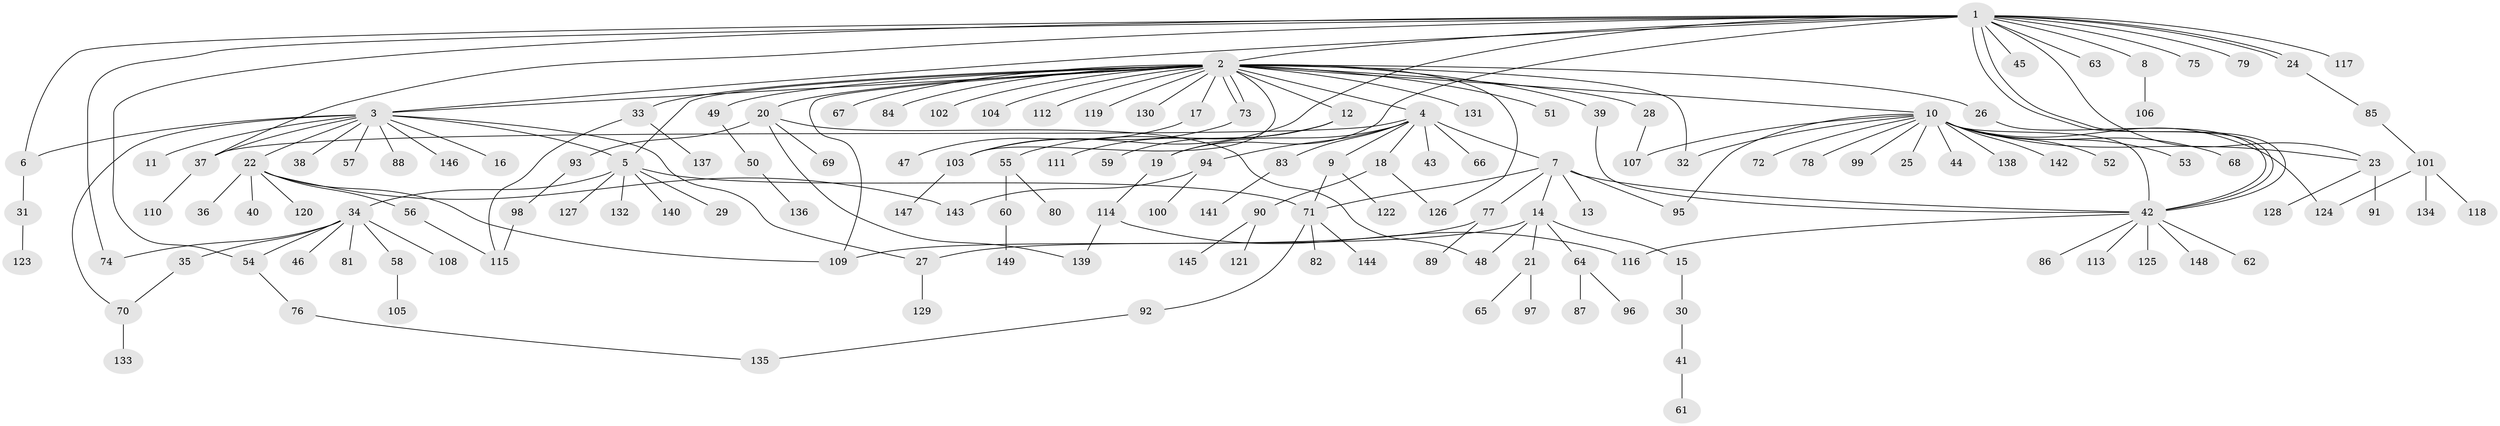 // Generated by graph-tools (version 1.1) at 2025/11/02/27/25 16:11:15]
// undirected, 149 vertices, 184 edges
graph export_dot {
graph [start="1"]
  node [color=gray90,style=filled];
  1;
  2;
  3;
  4;
  5;
  6;
  7;
  8;
  9;
  10;
  11;
  12;
  13;
  14;
  15;
  16;
  17;
  18;
  19;
  20;
  21;
  22;
  23;
  24;
  25;
  26;
  27;
  28;
  29;
  30;
  31;
  32;
  33;
  34;
  35;
  36;
  37;
  38;
  39;
  40;
  41;
  42;
  43;
  44;
  45;
  46;
  47;
  48;
  49;
  50;
  51;
  52;
  53;
  54;
  55;
  56;
  57;
  58;
  59;
  60;
  61;
  62;
  63;
  64;
  65;
  66;
  67;
  68;
  69;
  70;
  71;
  72;
  73;
  74;
  75;
  76;
  77;
  78;
  79;
  80;
  81;
  82;
  83;
  84;
  85;
  86;
  87;
  88;
  89;
  90;
  91;
  92;
  93;
  94;
  95;
  96;
  97;
  98;
  99;
  100;
  101;
  102;
  103;
  104;
  105;
  106;
  107;
  108;
  109;
  110;
  111;
  112;
  113;
  114;
  115;
  116;
  117;
  118;
  119;
  120;
  121;
  122;
  123;
  124;
  125;
  126;
  127;
  128;
  129;
  130;
  131;
  132;
  133;
  134;
  135;
  136;
  137;
  138;
  139;
  140;
  141;
  142;
  143;
  144;
  145;
  146;
  147;
  148;
  149;
  1 -- 2;
  1 -- 3;
  1 -- 6;
  1 -- 8;
  1 -- 19;
  1 -- 23;
  1 -- 24;
  1 -- 24;
  1 -- 37;
  1 -- 42;
  1 -- 42;
  1 -- 45;
  1 -- 54;
  1 -- 63;
  1 -- 74;
  1 -- 75;
  1 -- 79;
  1 -- 103;
  1 -- 117;
  2 -- 3;
  2 -- 4;
  2 -- 5;
  2 -- 10;
  2 -- 12;
  2 -- 17;
  2 -- 20;
  2 -- 26;
  2 -- 28;
  2 -- 32;
  2 -- 33;
  2 -- 39;
  2 -- 49;
  2 -- 51;
  2 -- 67;
  2 -- 73;
  2 -- 73;
  2 -- 84;
  2 -- 102;
  2 -- 103;
  2 -- 104;
  2 -- 109;
  2 -- 112;
  2 -- 119;
  2 -- 126;
  2 -- 130;
  2 -- 131;
  3 -- 5;
  3 -- 6;
  3 -- 11;
  3 -- 16;
  3 -- 22;
  3 -- 27;
  3 -- 37;
  3 -- 38;
  3 -- 57;
  3 -- 70;
  3 -- 88;
  3 -- 146;
  4 -- 7;
  4 -- 9;
  4 -- 18;
  4 -- 19;
  4 -- 37;
  4 -- 43;
  4 -- 66;
  4 -- 83;
  4 -- 94;
  5 -- 29;
  5 -- 34;
  5 -- 71;
  5 -- 127;
  5 -- 132;
  5 -- 140;
  6 -- 31;
  7 -- 13;
  7 -- 14;
  7 -- 42;
  7 -- 71;
  7 -- 77;
  7 -- 95;
  8 -- 106;
  9 -- 71;
  9 -- 122;
  10 -- 23;
  10 -- 25;
  10 -- 32;
  10 -- 42;
  10 -- 44;
  10 -- 52;
  10 -- 53;
  10 -- 68;
  10 -- 72;
  10 -- 78;
  10 -- 95;
  10 -- 99;
  10 -- 107;
  10 -- 124;
  10 -- 138;
  10 -- 142;
  12 -- 55;
  12 -- 59;
  12 -- 111;
  14 -- 15;
  14 -- 21;
  14 -- 27;
  14 -- 48;
  14 -- 64;
  15 -- 30;
  17 -- 47;
  18 -- 90;
  18 -- 126;
  19 -- 114;
  20 -- 48;
  20 -- 69;
  20 -- 93;
  20 -- 139;
  21 -- 65;
  21 -- 97;
  22 -- 36;
  22 -- 40;
  22 -- 56;
  22 -- 109;
  22 -- 120;
  22 -- 143;
  23 -- 91;
  23 -- 128;
  24 -- 85;
  26 -- 42;
  27 -- 129;
  28 -- 107;
  30 -- 41;
  31 -- 123;
  33 -- 115;
  33 -- 137;
  34 -- 35;
  34 -- 46;
  34 -- 54;
  34 -- 58;
  34 -- 74;
  34 -- 81;
  34 -- 108;
  35 -- 70;
  37 -- 110;
  39 -- 42;
  41 -- 61;
  42 -- 62;
  42 -- 86;
  42 -- 113;
  42 -- 116;
  42 -- 125;
  42 -- 148;
  49 -- 50;
  50 -- 136;
  54 -- 76;
  55 -- 60;
  55 -- 80;
  56 -- 115;
  58 -- 105;
  60 -- 149;
  64 -- 87;
  64 -- 96;
  70 -- 133;
  71 -- 82;
  71 -- 92;
  71 -- 144;
  73 -- 103;
  76 -- 135;
  77 -- 89;
  77 -- 109;
  83 -- 141;
  85 -- 101;
  90 -- 121;
  90 -- 145;
  92 -- 135;
  93 -- 98;
  94 -- 100;
  94 -- 143;
  98 -- 115;
  101 -- 118;
  101 -- 124;
  101 -- 134;
  103 -- 147;
  114 -- 116;
  114 -- 139;
}
